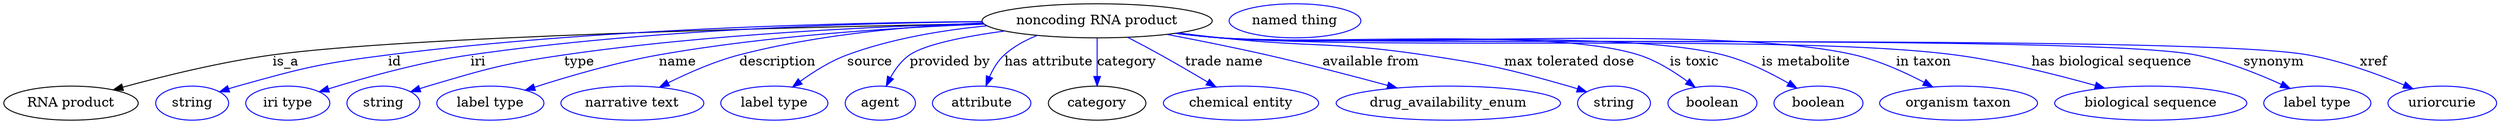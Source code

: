 digraph {
	graph [bb="0,0,2628,123"];
	node [label="\N"];
	"noncoding RNA product"	[height=0.5,
		label="noncoding RNA product",
		pos="1152.8,105",
		width=3.3761];
	"RNA product"	[height=0.5,
		pos="70.844,18",
		width=1.9679];
	"noncoding RNA product" -> "RNA product"	[label=is_a,
		lp="296.84,61.5",
		pos="e,115.45,32.154 1032.7,102.01 828.98,98.156 424,88.304 282.84,69 228.56,61.576 167.82,46.54 125.31,34.886"];
	id	[color=blue,
		height=0.5,
		label=string,
		pos="197.84,18",
		width=1.0652];
	"noncoding RNA product" -> id	[color=blue,
		label=id,
		lp="411.84,61.5",
		pos="e,226.83,29.979 1031.2,104.19 882.77,103.07 624.43,96.748 404.84,69 333.24,59.952 315.35,55.425 245.84,36 242.74,35.132 239.54,34.165 \
236.34,33.146",
		style=solid];
	iri	[color=blue,
		height=0.5,
		label="iri type",
		pos="298.84,18",
		width=1.2277];
	"noncoding RNA product" -> iri	[color=blue,
		label=iri,
		lp="499.84,61.5",
		pos="e,332.2,30.049 1031.3,104.1 898.2,102.7 678.81,95.92 491.84,69 439.48,61.461 380.85,45.101 342.1,33.141",
		style=solid];
	type	[color=blue,
		height=0.5,
		label=string,
		pos="399.84,18",
		width=1.0652];
	"noncoding RNA product" -> type	[color=blue,
		label=type,
		lp="606.84,61.5",
		pos="e,428.49,29.989 1032.8,102.18 918.58,99.116 742.26,90.915 590.84,69 525.86,59.595 509.83,54.534 446.84,36 443.94,35.146 440.96,34.209 \
437.97,33.227",
		style=solid];
	name	[color=blue,
		height=0.5,
		label="label type",
		pos="512.84,18",
		width=1.5707];
	"noncoding RNA product" -> name	[color=blue,
		label=name,
		lp="710.84,61.5",
		pos="e,549.85,31.719 1033.3,101.44 939.58,97.87 806.1,89.346 690.84,69 645.48,60.992 595.04,46.25 559.47,34.84",
		style=solid];
	description	[color=blue,
		height=0.5,
		label="narrative text",
		pos="662.84,18",
		width=2.0943];
	"noncoding RNA product" -> description	[color=blue,
		label=description,
		lp="816.34,61.5",
		pos="e,691.64,34.87 1032.3,102.7 957.42,99.474 859.81,90.851 775.84,69 749.8,62.223 722.15,50.083 700.72,39.462",
		style=solid];
	source	[color=blue,
		height=0.5,
		label="label type",
		pos="812.84,18",
		width=1.5707];
	"noncoding RNA product" -> source	[color=blue,
		label=source,
		lp="913.84,61.5",
		pos="e,832.11,35.006 1036.6,99.633 989.85,95.05 936.18,86.13 889.84,69 872.14,62.455 854.34,51.266 840.32,41.13",
		style=solid];
	"provided by"	[color=blue,
		height=0.5,
		label=agent,
		pos="924.84,18",
		width=1.0291];
	"noncoding RNA product" -> "provided by"	[color=blue,
		label="provided by",
		lp="998.34,61.5",
		pos="e,931.1,36.035 1055.5,94.191 1014.5,88.553 972.52,80.306 955.84,69 947.19,63.129 940.49,53.953 935.58,45.055",
		style=solid];
	"has attribute"	[color=blue,
		height=0.5,
		label=attribute,
		pos="1031.8,18",
		width=1.4443];
	"noncoding RNA product" -> "has attribute"	[color=blue,
		label="has attribute",
		lp="1101.8,61.5",
		pos="e,1036.1,36.353 1089.1,89.568 1076.7,84.579 1064.6,77.906 1054.8,69 1048.1,62.786 1043.1,54.17 1039.6,45.84",
		style=solid];
	category	[height=0.5,
		pos="1152.8,18",
		width=1.4263];
	"noncoding RNA product" -> category	[color=blue,
		label=category,
		lp="1184.3,61.5",
		pos="e,1152.8,36.175 1152.8,86.799 1152.8,75.163 1152.8,59.548 1152.8,46.237",
		style=solid];
	"trade name"	[color=blue,
		height=0.5,
		label="chemical entity",
		pos="1303.8,18",
		width=2.2748];
	"noncoding RNA product" -> "trade name"	[color=blue,
		label="trade name",
		lp="1286.8,61.5",
		pos="e,1277.6,35.143 1185.1,87.624 1196.2,81.867 1208.6,75.269 1219.8,69 1236,59.957 1253.7,49.52 1268.7,40.529",
		style=solid];
	"available from"	[color=blue,
		height=0.5,
		label=drug_availability_enum,
		pos="1521.8,18",
		width=3.2858];
	"noncoding RNA product" -> "available from"	[color=blue,
		label="available from",
		lp="1441.3,61.5",
		pos="e,1468,34.151 1226.7,90.671 1259,84.54 1297.4,76.884 1331.8,69 1374.1,59.322 1421.2,46.935 1457.9,36.911",
		style=solid];
	"max tolerated dose"	[color=blue,
		height=0.5,
		label=string,
		pos="1696.8,18",
		width=1.0652];
	"noncoding RNA product" -> "max tolerated dose"	[color=blue,
		label="max tolerated dose",
		lp="1650.8,61.5",
		pos="e,1667.8,29.935 1238.8,92.193 1253.5,90.338 1268.6,88.531 1282.8,87 1377.7,76.809 1402.5,83.155 1496.8,69 1565.2,58.748 1582.4,54.911 \
1648.8,36 1651.9,35.117 1655.1,34.141 1658.3,33.115",
		style=solid];
	"is toxic"	[color=blue,
		height=0.5,
		label=boolean,
		pos="1799.8,18",
		width=1.2999];
	"noncoding RNA product" -> "is toxic"	[color=blue,
		label="is toxic",
		lp="1781.8,61.5",
		pos="e,1782,34.849 1236.6,91.925 1252,90.032 1267.9,88.282 1282.8,87 1380.6,78.633 1630.5,99.047 1723.8,69 1742,63.15 1760,51.673 1773.9,\
41.189",
		style=solid];
	"is metabolite"	[color=blue,
		height=0.5,
		label=boolean,
		pos="1911.8,18",
		width=1.2999];
	"noncoding RNA product" -> "is metabolite"	[color=blue,
		label="is metabolite",
		lp="1899.8,61.5",
		pos="e,1889.1,33.93 1236.3,91.884 1251.7,89.983 1267.8,88.24 1282.8,87 1400.1,77.363 1697.8,97.967 1811.8,69 1836.1,62.838 1861.3,50.204 \
1880.3,39.178",
		style=solid];
	"in taxon"	[color=blue,
		height=0.5,
		label="organism taxon",
		pos="2059.8,18",
		width=2.3109];
	"noncoding RNA product" -> "in taxon"	[color=blue,
		label="in taxon",
		lp="2023.8,61.5",
		pos="e,2032.7,35.192 1235.9,91.839 1251.5,89.93 1267.6,88.196 1282.8,87 1430.9,75.357 1806.2,102.64 1950.8,69 1976.3,63.07 2003.1,50.902 \
2023.7,40.055",
		style=solid];
	"has biological sequence"	[color=blue,
		height=0.5,
		label="biological sequence",
		pos="2262.8,18",
		width=2.8164];
	"noncoding RNA product" -> "has biological sequence"	[color=blue,
		label="has biological sequence",
		lp="2222.3,61.5",
		pos="e,2214.3,33.918 1235.9,91.793 1251.5,89.889 1267.6,88.168 1282.8,87 1454.4,73.827 1886.3,91.42 2056.8,69 2107.4,62.354 2163.6,48.253 \
2204.5,36.714",
		style=solid];
	synonym	[color=blue,
		height=0.5,
		label="label type",
		pos="2438.8,18",
		width=1.5707];
	"noncoding RNA product" -> synonym	[color=blue,
		label=synonym,
		lp="2393.8,61.5",
		pos="e,2410.2,33.573 1235.6,91.764 1251.2,89.849 1267.5,88.132 1282.8,87 1396.8,78.58 2198.8,91.131 2310.8,69 2342.4,62.771 2376.2,49.241 \
2401.1,37.825",
		style=solid];
	xref	[color=blue,
		height=0.5,
		label=uriorcurie,
		pos="2570.8,18",
		width=1.5887];
	"noncoding RNA product" -> xref	[color=blue,
		label=xref,
		lp="2499.3,61.5",
		pos="e,2540,33.229 1235.6,91.742 1251.2,89.829 1267.5,88.118 1282.8,87 1410,77.721 2304.4,91.598 2429.8,69 2464.9,62.677 2503,48.753 \
2530.7,37.2",
		style=solid];
	"named thing_category"	[color=blue,
		height=0.5,
		label="named thing",
		pos="1361.8,105",
		width=1.9318];
}

